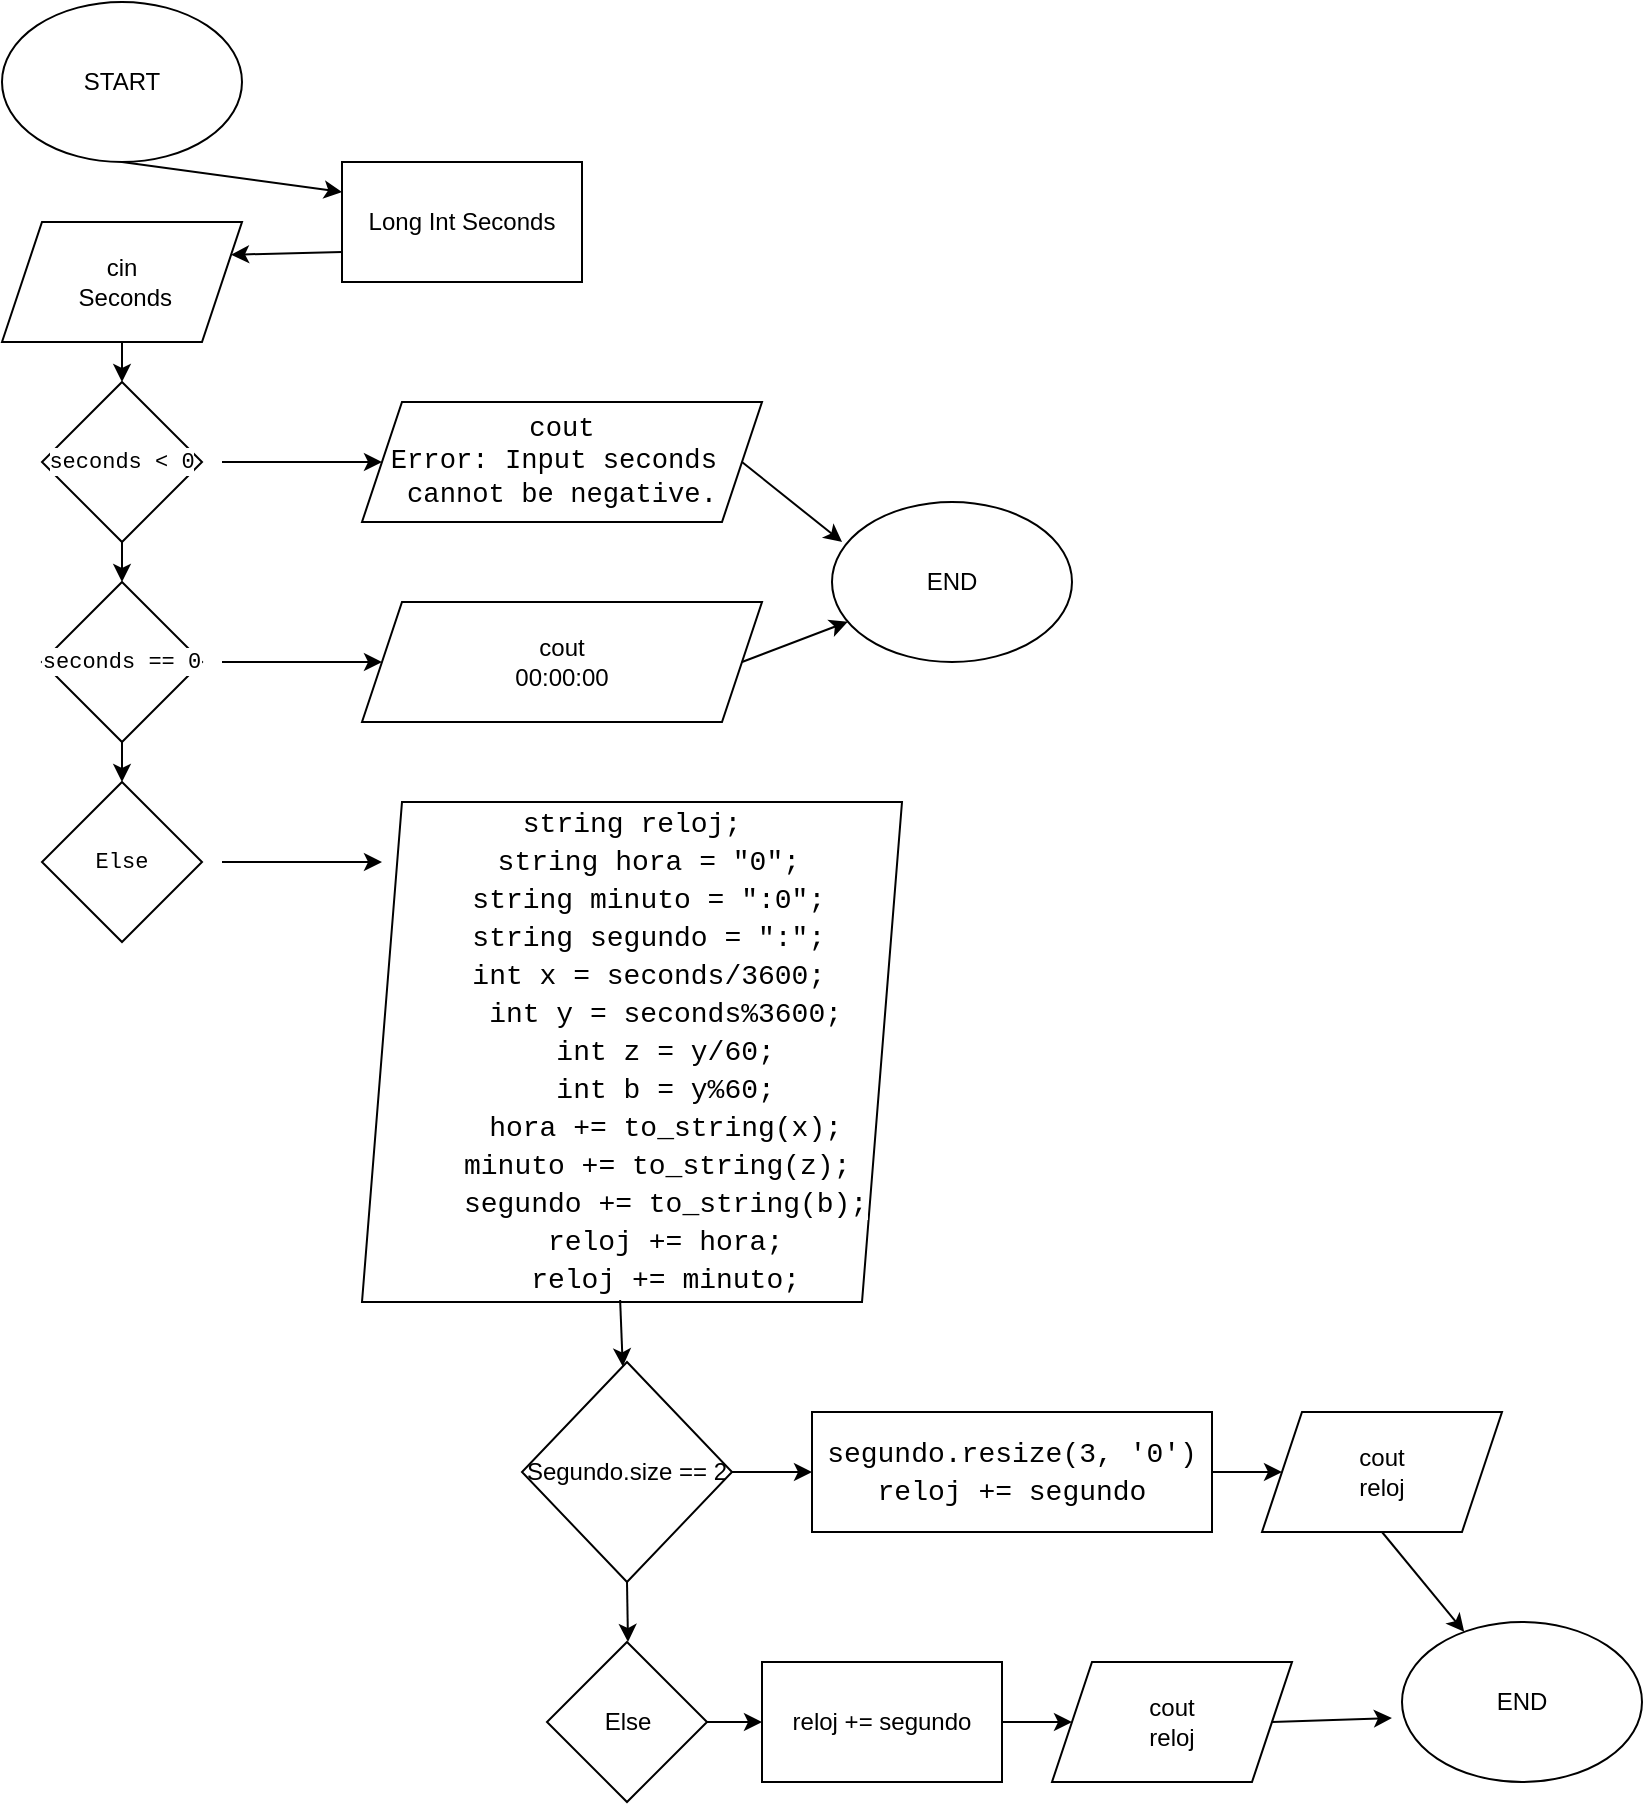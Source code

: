 <mxfile version="24.4.0" type="github">
  <diagram name="Page-1" id="wPbULrvWbYby7TwSIXFc">
    <mxGraphModel dx="880" dy="1568" grid="1" gridSize="10" guides="1" tooltips="1" connect="1" arrows="1" fold="1" page="1" pageScale="1" pageWidth="850" pageHeight="1100" math="0" shadow="0">
      <root>
        <mxCell id="0" />
        <mxCell id="1" parent="0" />
        <mxCell id="97iyYRO6kpD9jcjL3rj6-1" value="START" style="ellipse;whiteSpace=wrap;html=1;" parent="1" vertex="1">
          <mxGeometry x="10" y="-1100" width="120" height="80" as="geometry" />
        </mxCell>
        <mxCell id="97iyYRO6kpD9jcjL3rj6-3" value="" style="endArrow=classic;html=1;rounded=0;exitX=0.5;exitY=1;exitDx=0;exitDy=0;entryX=0;entryY=0.25;entryDx=0;entryDy=0;" parent="1" source="97iyYRO6kpD9jcjL3rj6-1" edge="1" target="cP8xEQBQeLHDcNgAcrxB-1">
          <mxGeometry width="50" height="50" relative="1" as="geometry">
            <mxPoint x="400" y="-910" as="sourcePoint" />
            <mxPoint x="70" y="-990" as="targetPoint" />
          </mxGeometry>
        </mxCell>
        <mxCell id="97iyYRO6kpD9jcjL3rj6-4" value="cin&lt;div&gt;&amp;nbsp;Seconds&lt;/div&gt;" style="shape=parallelogram;perimeter=parallelogramPerimeter;whiteSpace=wrap;html=1;fixedSize=1;" parent="1" vertex="1">
          <mxGeometry x="10" y="-990" width="120" height="60" as="geometry" />
        </mxCell>
        <mxCell id="97iyYRO6kpD9jcjL3rj6-5" value="" style="endArrow=classic;html=1;rounded=0;exitX=0.5;exitY=1;exitDx=0;exitDy=0;" parent="1" source="97iyYRO6kpD9jcjL3rj6-4" target="97iyYRO6kpD9jcjL3rj6-6" edge="1">
          <mxGeometry width="50" height="50" relative="1" as="geometry">
            <mxPoint x="400" y="-910" as="sourcePoint" />
            <mxPoint x="70" y="-910" as="targetPoint" />
          </mxGeometry>
        </mxCell>
        <mxCell id="97iyYRO6kpD9jcjL3rj6-6" value="&lt;div style=&quot;font-family: Consolas, &amp;quot;Courier New&amp;quot;, monospace; line-height: 19px; white-space: pre;&quot;&gt;&lt;span style=&quot;background-color: rgb(255, 255, 255);&quot;&gt;&lt;font style=&quot;font-size: 11px;&quot;&gt;seconds &amp;lt; 0&lt;/font&gt;&lt;/span&gt;&lt;/div&gt;" style="rhombus;whiteSpace=wrap;html=1;" parent="1" vertex="1">
          <mxGeometry x="30" y="-910" width="80" height="80" as="geometry" />
        </mxCell>
        <mxCell id="97iyYRO6kpD9jcjL3rj6-7" value="" style="endArrow=classic;html=1;rounded=0;" parent="1" edge="1">
          <mxGeometry width="50" height="50" relative="1" as="geometry">
            <mxPoint x="120" y="-870" as="sourcePoint" />
            <mxPoint x="200" y="-870" as="targetPoint" />
          </mxGeometry>
        </mxCell>
        <mxCell id="97iyYRO6kpD9jcjL3rj6-8" value="&lt;br&gt;&lt;span style=&quot;font-family: ui-monospace, SFMono-Regular, &amp;quot;SF Mono&amp;quot;, Menlo, Consolas, &amp;quot;Liberation Mono&amp;quot;, monospace; font-size: 13.6px; font-style: normal; font-variant-ligatures: normal; font-variant-caps: normal; font-weight: 400; letter-spacing: normal; orphans: 2; text-align: start; text-indent: 0px; text-transform: none; widows: 2; word-spacing: 0px; -webkit-text-stroke-width: 0px; white-space: break-spaces; text-decoration-thickness: initial; text-decoration-style: initial; text-decoration-color: initial; float: none; display: inline !important;&quot;&gt;cout&lt;/span&gt;&lt;div&gt;&lt;span style=&quot;font-family: ui-monospace, SFMono-Regular, &amp;quot;SF Mono&amp;quot;, Menlo, Consolas, &amp;quot;Liberation Mono&amp;quot;, monospace; font-size: 13.6px; font-style: normal; font-variant-ligatures: normal; font-variant-caps: normal; font-weight: 400; letter-spacing: normal; orphans: 2; text-align: start; text-indent: 0px; text-transform: none; widows: 2; word-spacing: 0px; -webkit-text-stroke-width: 0px; white-space: break-spaces; text-decoration-thickness: initial; text-decoration-style: initial; text-decoration-color: initial; float: none; display: inline !important;&quot;&gt;Error: Input seconds cannot be negative.&lt;/span&gt;&lt;div&gt;&lt;br&gt;&lt;/div&gt;&lt;/div&gt;" style="shape=parallelogram;perimeter=parallelogramPerimeter;whiteSpace=wrap;html=1;fixedSize=1;" parent="1" vertex="1">
          <mxGeometry x="190" y="-900" width="200" height="60" as="geometry" />
        </mxCell>
        <mxCell id="97iyYRO6kpD9jcjL3rj6-9" value="" style="endArrow=classic;html=1;rounded=0;exitX=0.5;exitY=1;exitDx=0;exitDy=0;" parent="1" target="97iyYRO6kpD9jcjL3rj6-10" edge="1">
          <mxGeometry width="50" height="50" relative="1" as="geometry">
            <mxPoint x="70" y="-830" as="sourcePoint" />
            <mxPoint x="70" y="-810" as="targetPoint" />
          </mxGeometry>
        </mxCell>
        <mxCell id="97iyYRO6kpD9jcjL3rj6-10" value="&lt;div style=&quot;font-family: Consolas, &amp;quot;Courier New&amp;quot;, monospace; line-height: 19px; white-space: pre;&quot;&gt;&lt;span style=&quot;background-color: rgb(255, 255, 255);&quot;&gt;&lt;font style=&quot;font-size: 11px;&quot;&gt;seconds == 0&lt;/font&gt;&lt;/span&gt;&lt;/div&gt;" style="rhombus;whiteSpace=wrap;html=1;" parent="1" vertex="1">
          <mxGeometry x="30" y="-810" width="80" height="80" as="geometry" />
        </mxCell>
        <mxCell id="97iyYRO6kpD9jcjL3rj6-11" value="" style="endArrow=classic;html=1;rounded=0;" parent="1" edge="1">
          <mxGeometry width="50" height="50" relative="1" as="geometry">
            <mxPoint x="120" y="-770" as="sourcePoint" />
            <mxPoint x="200" y="-770" as="targetPoint" />
          </mxGeometry>
        </mxCell>
        <mxCell id="97iyYRO6kpD9jcjL3rj6-12" value="&lt;div&gt;cout&lt;/div&gt;&lt;div&gt;00:00:00&lt;/div&gt;" style="shape=parallelogram;perimeter=parallelogramPerimeter;whiteSpace=wrap;html=1;fixedSize=1;" parent="1" vertex="1">
          <mxGeometry x="190" y="-800" width="200" height="60" as="geometry" />
        </mxCell>
        <mxCell id="97iyYRO6kpD9jcjL3rj6-13" value="" style="endArrow=classic;html=1;rounded=0;exitX=0.5;exitY=1;exitDx=0;exitDy=0;" parent="1" target="97iyYRO6kpD9jcjL3rj6-14" edge="1">
          <mxGeometry width="50" height="50" relative="1" as="geometry">
            <mxPoint x="70" y="-730" as="sourcePoint" />
            <mxPoint x="70" y="-710" as="targetPoint" />
          </mxGeometry>
        </mxCell>
        <mxCell id="97iyYRO6kpD9jcjL3rj6-14" value="&lt;div style=&quot;font-family: Consolas, &amp;quot;Courier New&amp;quot;, monospace; line-height: 19px; white-space: pre;&quot;&gt;&lt;span style=&quot;background-color: rgb(255, 255, 255);&quot;&gt;&lt;font style=&quot;font-size: 11px;&quot;&gt;Else&lt;/font&gt;&lt;/span&gt;&lt;/div&gt;" style="rhombus;whiteSpace=wrap;html=1;" parent="1" vertex="1">
          <mxGeometry x="30" y="-710" width="80" height="80" as="geometry" />
        </mxCell>
        <mxCell id="97iyYRO6kpD9jcjL3rj6-15" value="" style="endArrow=classic;html=1;rounded=0;" parent="1" edge="1">
          <mxGeometry width="50" height="50" relative="1" as="geometry">
            <mxPoint x="120" y="-670" as="sourcePoint" />
            <mxPoint x="200" y="-670" as="targetPoint" />
          </mxGeometry>
        </mxCell>
        <mxCell id="97iyYRO6kpD9jcjL3rj6-16" value="&lt;div&gt;&lt;div style=&quot;font-family: Consolas, &amp;quot;Courier New&amp;quot;, monospace; font-size: 14px; line-height: 19px; white-space: pre;&quot;&gt;&lt;div style=&quot;&quot;&gt;&lt;span style=&quot;background-color: rgb(255, 255, 255);&quot;&gt;string reloj;&lt;/span&gt;&lt;/div&gt;&lt;div style=&quot;&quot;&gt;&lt;span style=&quot;background-color: rgb(255, 255, 255);&quot;&gt;&amp;nbsp; string hora = &quot;0&quot;;&lt;/span&gt;&lt;/div&gt;&lt;div style=&quot;&quot;&gt;&lt;span style=&quot;background-color: rgb(255, 255, 255);&quot;&gt;&amp;nbsp; string minuto = &quot;:0&quot;;&lt;/span&gt;&lt;/div&gt;&lt;div style=&quot;&quot;&gt;&lt;span style=&quot;background-color: rgb(255, 255, 255);&quot;&gt;&amp;nbsp; string segundo = &quot;:&quot;;&lt;/span&gt;&lt;/div&gt;&lt;div style=&quot;&quot;&gt;&lt;span style=&quot;background-color: rgb(255, 255, 255);&quot;&gt;&amp;nbsp; int x = seconds/3600;&lt;/span&gt;&lt;/div&gt;&lt;div style=&quot;&quot;&gt;&lt;span style=&quot;background-color: rgb(255, 255, 255);&quot;&gt;&amp;nbsp; &amp;nbsp; int y = seconds%3600;&lt;/span&gt;&lt;/div&gt;&lt;div style=&quot;&quot;&gt;&lt;span style=&quot;background-color: rgb(255, 255, 255);&quot;&gt;&amp;nbsp; &amp;nbsp; int z = y/60;&lt;/span&gt;&lt;/div&gt;&lt;div style=&quot;&quot;&gt;&lt;span style=&quot;background-color: rgb(255, 255, 255);&quot;&gt;&amp;nbsp; &amp;nbsp; int b = y%60;&lt;/span&gt;&lt;/div&gt;&lt;div style=&quot;&quot;&gt;&lt;span style=&quot;background-color: rgb(255, 255, 255);&quot;&gt;&amp;nbsp; &amp;nbsp; hora += to_string(x);&lt;/span&gt;&lt;/div&gt;&lt;div style=&quot;&quot;&gt;&lt;span style=&quot;background-color: rgb(255, 255, 255);&quot;&gt;&amp;nbsp; &amp;nbsp;minuto += to_string(z);&lt;/span&gt;&lt;/div&gt;&lt;div style=&quot;&quot;&gt;&lt;span style=&quot;background-color: rgb(255, 255, 255);&quot;&gt;&amp;nbsp; &amp;nbsp; segundo += to_string(b);&lt;/span&gt;&lt;/div&gt;&lt;div style=&quot;&quot;&gt;&lt;span style=&quot;background-color: rgb(255, 255, 255);&quot;&gt;&amp;nbsp; &amp;nbsp; reloj += hora;&lt;/span&gt;&lt;/div&gt;&lt;div style=&quot;&quot;&gt;&lt;span style=&quot;background-color: rgb(255, 255, 255);&quot;&gt;&amp;nbsp; &amp;nbsp; reloj += minuto;&lt;/span&gt;&lt;/div&gt;&lt;/div&gt;&lt;/div&gt;" style="shape=parallelogram;perimeter=parallelogramPerimeter;whiteSpace=wrap;html=1;fixedSize=1;" parent="1" vertex="1">
          <mxGeometry x="190" y="-700" width="270" height="250" as="geometry" />
        </mxCell>
        <mxCell id="97iyYRO6kpD9jcjL3rj6-17" value="" style="endArrow=classic;html=1;rounded=0;exitX=0.478;exitY=0.996;exitDx=0;exitDy=0;exitPerimeter=0;" parent="1" source="97iyYRO6kpD9jcjL3rj6-16" target="97iyYRO6kpD9jcjL3rj6-18" edge="1">
          <mxGeometry width="50" height="50" relative="1" as="geometry">
            <mxPoint x="380" y="-520" as="sourcePoint" />
            <mxPoint x="325" y="-420" as="targetPoint" />
          </mxGeometry>
        </mxCell>
        <mxCell id="97iyYRO6kpD9jcjL3rj6-18" value="Segundo.size == 2" style="rhombus;whiteSpace=wrap;html=1;" parent="1" vertex="1">
          <mxGeometry x="270" y="-420" width="105" height="110" as="geometry" />
        </mxCell>
        <mxCell id="97iyYRO6kpD9jcjL3rj6-19" value="" style="endArrow=classic;html=1;rounded=0;exitX=1;exitY=0.5;exitDx=0;exitDy=0;" parent="1" source="97iyYRO6kpD9jcjL3rj6-18" edge="1">
          <mxGeometry width="50" height="50" relative="1" as="geometry">
            <mxPoint x="365" y="-220" as="sourcePoint" />
            <mxPoint x="415" y="-365" as="targetPoint" />
          </mxGeometry>
        </mxCell>
        <mxCell id="97iyYRO6kpD9jcjL3rj6-20" value="&lt;div style=&quot;font-family: Consolas, &amp;quot;Courier New&amp;quot;, monospace; font-weight: normal; font-size: 14px; line-height: 19px; white-space: pre;&quot;&gt;&lt;div style=&quot;&quot;&gt;&lt;span style=&quot;background-color: rgb(255, 255, 255);&quot;&gt;segundo.resize(3, &#39;0&#39;)&lt;/span&gt;&lt;/div&gt;&lt;div style=&quot;&quot;&gt;&lt;span style=&quot;background-color: rgb(255, 255, 255);&quot;&gt;reloj += segundo&lt;/span&gt;&lt;/div&gt;&lt;/div&gt;" style="rounded=0;whiteSpace=wrap;html=1;align=center;" parent="1" vertex="1">
          <mxGeometry x="415" y="-395" width="200" height="60" as="geometry" />
        </mxCell>
        <mxCell id="97iyYRO6kpD9jcjL3rj6-22" value="" style="endArrow=classic;html=1;rounded=0;exitX=0.5;exitY=1;exitDx=0;exitDy=0;" parent="1" source="97iyYRO6kpD9jcjL3rj6-18" edge="1">
          <mxGeometry width="50" height="50" relative="1" as="geometry">
            <mxPoint x="380" y="-260" as="sourcePoint" />
            <mxPoint x="323" y="-280" as="targetPoint" />
          </mxGeometry>
        </mxCell>
        <mxCell id="97iyYRO6kpD9jcjL3rj6-23" value="Else" style="rhombus;whiteSpace=wrap;html=1;" parent="1" vertex="1">
          <mxGeometry x="282.5" y="-280" width="80" height="80" as="geometry" />
        </mxCell>
        <mxCell id="97iyYRO6kpD9jcjL3rj6-24" value="" style="endArrow=classic;html=1;rounded=0;exitX=1;exitY=0.5;exitDx=0;exitDy=0;" parent="1" source="97iyYRO6kpD9jcjL3rj6-23" edge="1">
          <mxGeometry width="50" height="50" relative="1" as="geometry">
            <mxPoint x="380" y="-260" as="sourcePoint" />
            <mxPoint x="390" y="-240" as="targetPoint" />
          </mxGeometry>
        </mxCell>
        <mxCell id="97iyYRO6kpD9jcjL3rj6-26" value="reloj += segundo" style="rounded=0;whiteSpace=wrap;html=1;" parent="1" vertex="1">
          <mxGeometry x="390" y="-270" width="120" height="60" as="geometry" />
        </mxCell>
        <mxCell id="97iyYRO6kpD9jcjL3rj6-27" value="" style="endArrow=classic;html=1;rounded=0;exitX=1;exitY=0.5;exitDx=0;exitDy=0;" parent="1" source="97iyYRO6kpD9jcjL3rj6-20" edge="1">
          <mxGeometry width="50" height="50" relative="1" as="geometry">
            <mxPoint x="380" y="-260" as="sourcePoint" />
            <mxPoint x="650" y="-365" as="targetPoint" />
          </mxGeometry>
        </mxCell>
        <mxCell id="97iyYRO6kpD9jcjL3rj6-28" value="cout&lt;div&gt;reloj&lt;/div&gt;" style="shape=parallelogram;perimeter=parallelogramPerimeter;whiteSpace=wrap;html=1;fixedSize=1;" parent="1" vertex="1">
          <mxGeometry x="640" y="-395" width="120" height="60" as="geometry" />
        </mxCell>
        <mxCell id="97iyYRO6kpD9jcjL3rj6-29" value="" style="endArrow=classic;html=1;rounded=0;exitX=1;exitY=0.5;exitDx=0;exitDy=0;" parent="1" edge="1">
          <mxGeometry width="50" height="50" relative="1" as="geometry">
            <mxPoint x="510" y="-240" as="sourcePoint" />
            <mxPoint x="545" y="-240" as="targetPoint" />
          </mxGeometry>
        </mxCell>
        <mxCell id="97iyYRO6kpD9jcjL3rj6-30" value="cout&lt;div&gt;reloj&lt;/div&gt;" style="shape=parallelogram;perimeter=parallelogramPerimeter;whiteSpace=wrap;html=1;fixedSize=1;" parent="1" vertex="1">
          <mxGeometry x="535" y="-270" width="120" height="60" as="geometry" />
        </mxCell>
        <mxCell id="97iyYRO6kpD9jcjL3rj6-31" value="END" style="ellipse;whiteSpace=wrap;html=1;" parent="1" vertex="1">
          <mxGeometry x="425" y="-850" width="120" height="80" as="geometry" />
        </mxCell>
        <mxCell id="97iyYRO6kpD9jcjL3rj6-32" value="" style="endArrow=classic;html=1;rounded=0;exitX=1;exitY=0.5;exitDx=0;exitDy=0;" parent="1" source="97iyYRO6kpD9jcjL3rj6-12" target="97iyYRO6kpD9jcjL3rj6-31" edge="1">
          <mxGeometry width="50" height="50" relative="1" as="geometry">
            <mxPoint x="460" y="-660" as="sourcePoint" />
            <mxPoint x="510" y="-710" as="targetPoint" />
          </mxGeometry>
        </mxCell>
        <mxCell id="97iyYRO6kpD9jcjL3rj6-33" value="" style="endArrow=classic;html=1;rounded=0;exitX=1;exitY=0.5;exitDx=0;exitDy=0;entryX=0.042;entryY=0.25;entryDx=0;entryDy=0;entryPerimeter=0;" parent="1" source="97iyYRO6kpD9jcjL3rj6-8" target="97iyYRO6kpD9jcjL3rj6-31" edge="1">
          <mxGeometry width="50" height="50" relative="1" as="geometry">
            <mxPoint x="460" y="-660" as="sourcePoint" />
            <mxPoint x="510" y="-710" as="targetPoint" />
          </mxGeometry>
        </mxCell>
        <mxCell id="97iyYRO6kpD9jcjL3rj6-34" value="END" style="ellipse;whiteSpace=wrap;html=1;" parent="1" vertex="1">
          <mxGeometry x="710" y="-290" width="120" height="80" as="geometry" />
        </mxCell>
        <mxCell id="97iyYRO6kpD9jcjL3rj6-35" value="" style="endArrow=classic;html=1;rounded=0;exitX=0.5;exitY=1;exitDx=0;exitDy=0;" parent="1" source="97iyYRO6kpD9jcjL3rj6-28" target="97iyYRO6kpD9jcjL3rj6-34" edge="1">
          <mxGeometry width="50" height="50" relative="1" as="geometry">
            <mxPoint x="460" y="-160" as="sourcePoint" />
            <mxPoint x="510" y="-210" as="targetPoint" />
          </mxGeometry>
        </mxCell>
        <mxCell id="97iyYRO6kpD9jcjL3rj6-36" value="" style="endArrow=classic;html=1;rounded=0;exitX=1;exitY=0.5;exitDx=0;exitDy=0;entryX=-0.042;entryY=0.6;entryDx=0;entryDy=0;entryPerimeter=0;" parent="1" source="97iyYRO6kpD9jcjL3rj6-30" target="97iyYRO6kpD9jcjL3rj6-34" edge="1">
          <mxGeometry width="50" height="50" relative="1" as="geometry">
            <mxPoint x="460" y="-160" as="sourcePoint" />
            <mxPoint x="510" y="-210" as="targetPoint" />
          </mxGeometry>
        </mxCell>
        <mxCell id="cP8xEQBQeLHDcNgAcrxB-1" value="Long Int Seconds" style="rounded=0;whiteSpace=wrap;html=1;" vertex="1" parent="1">
          <mxGeometry x="180" y="-1020" width="120" height="60" as="geometry" />
        </mxCell>
        <mxCell id="cP8xEQBQeLHDcNgAcrxB-2" value="" style="endArrow=classic;html=1;rounded=0;exitX=0;exitY=0.75;exitDx=0;exitDy=0;entryX=1;entryY=0.25;entryDx=0;entryDy=0;" edge="1" parent="1" source="cP8xEQBQeLHDcNgAcrxB-1" target="97iyYRO6kpD9jcjL3rj6-4">
          <mxGeometry width="50" height="50" relative="1" as="geometry">
            <mxPoint x="400" y="-830" as="sourcePoint" />
            <mxPoint x="450" y="-880" as="targetPoint" />
          </mxGeometry>
        </mxCell>
      </root>
    </mxGraphModel>
  </diagram>
</mxfile>
